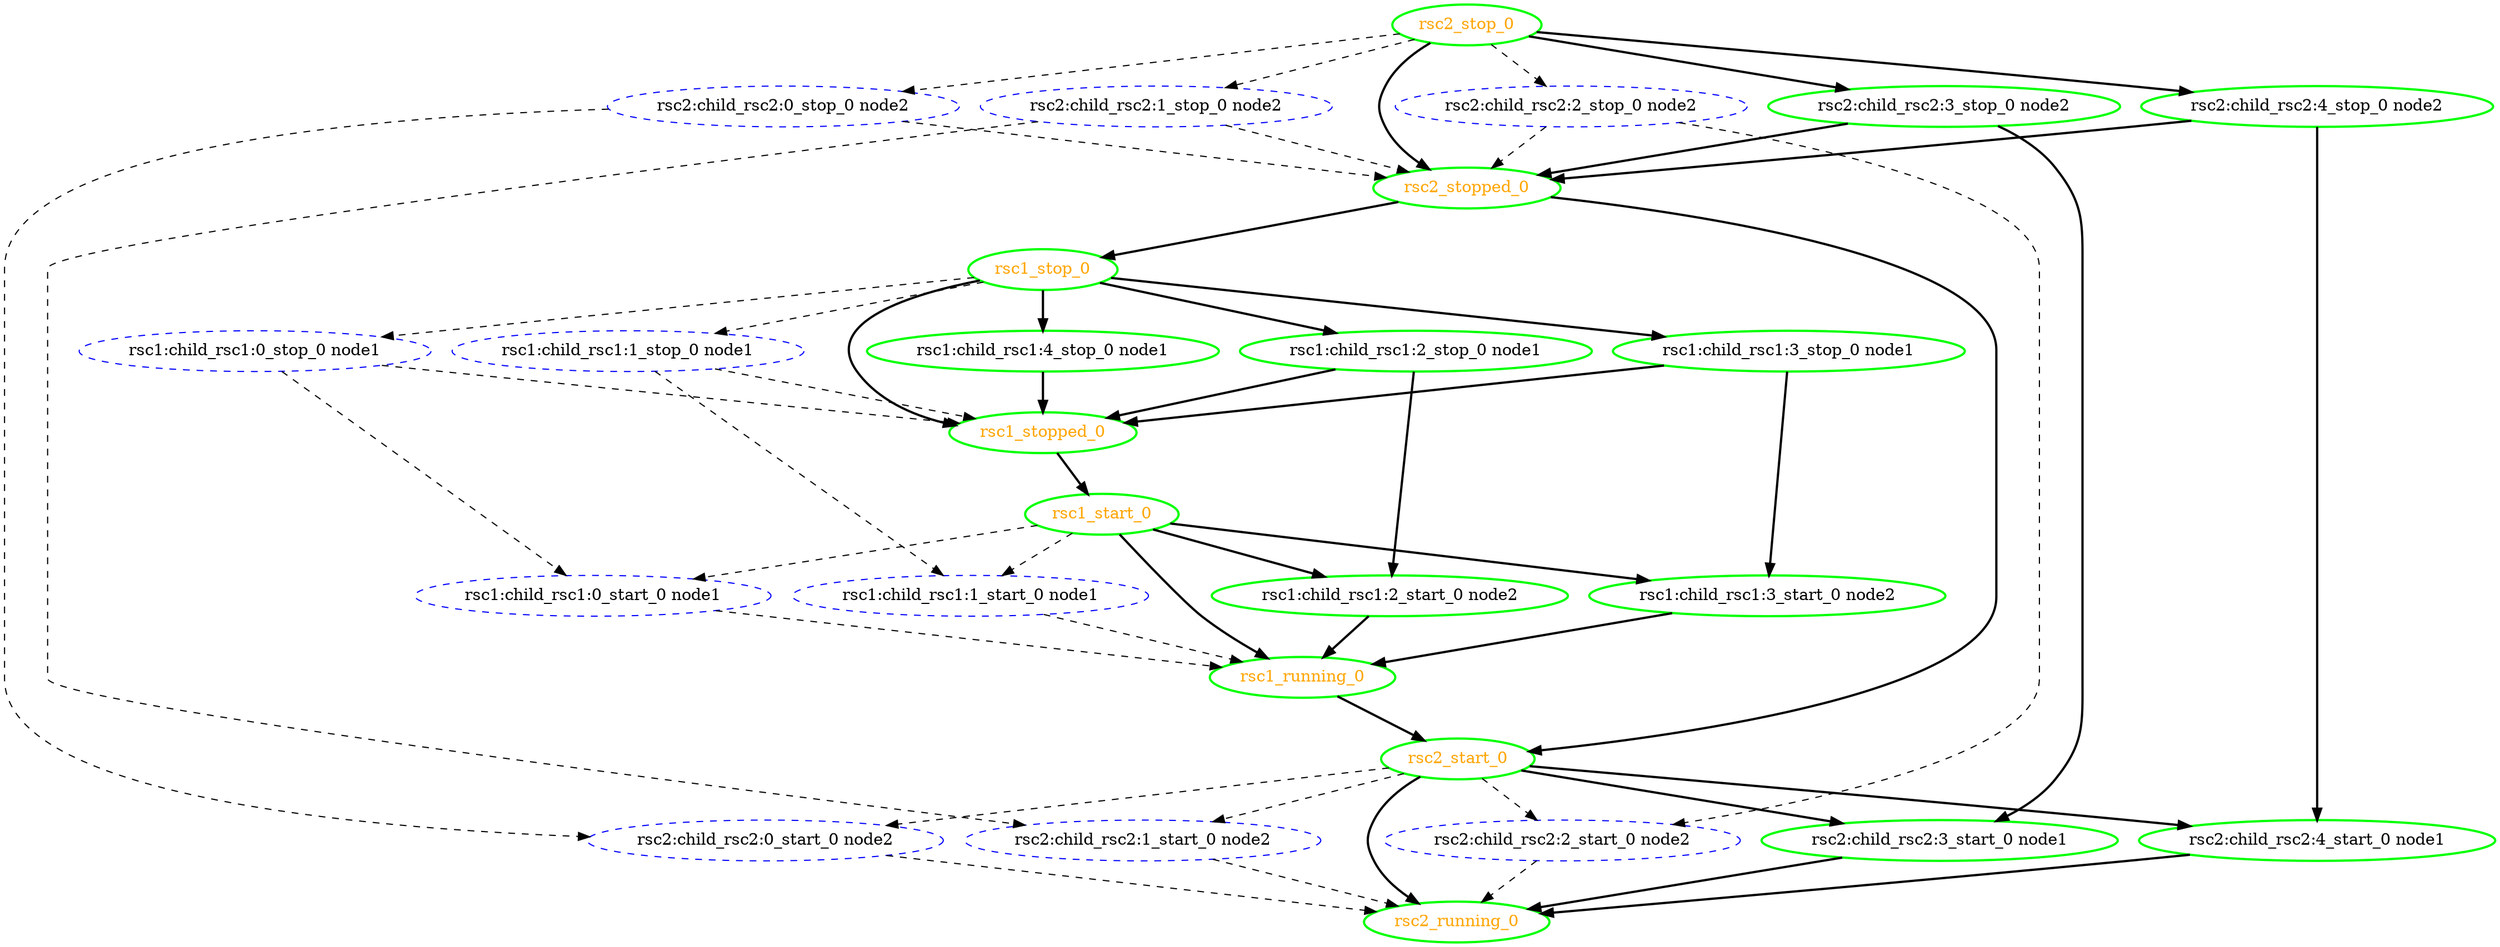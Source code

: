 digraph "g" {
	size = "30,30"
"rsc1:child_rsc1:0_stop_0 node1" [ style="dashed" color="blue" fontcolor="black" ]
"rsc1:child_rsc1:0_start_0 node1" [ style="dashed" color="blue" fontcolor="black" ]
"rsc1:child_rsc1:1_stop_0 node1" [ style="dashed" color="blue" fontcolor="black" ]
"rsc1:child_rsc1:1_start_0 node1" [ style="dashed" color="blue" fontcolor="black" ]
"rsc1:child_rsc1:2_stop_0 node1" [ style=bold color="green" fontcolor="black" ]
"rsc1:child_rsc1:2_start_0 node2" [ style=bold color="green" fontcolor="black" ]
"rsc1:child_rsc1:3_stop_0 node1" [ style=bold color="green" fontcolor="black" ]
"rsc1:child_rsc1:3_start_0 node2" [ style=bold color="green" fontcolor="black" ]
"rsc1:child_rsc1:4_stop_0 node1" [ style=bold color="green" fontcolor="black" ]
"rsc1_start_0" [ style=bold color="green" fontcolor="orange" ]
"rsc1_running_0" [ style=bold color="green" fontcolor="orange" ]
"rsc1_stop_0" [ style=bold color="green" fontcolor="orange" ]
"rsc1_stopped_0" [ style=bold color="green" fontcolor="orange" ]
"rsc2:child_rsc2:0_stop_0 node2" [ style="dashed" color="blue" fontcolor="black" ]
"rsc2:child_rsc2:0_start_0 node2" [ style="dashed" color="blue" fontcolor="black" ]
"rsc2:child_rsc2:1_stop_0 node2" [ style="dashed" color="blue" fontcolor="black" ]
"rsc2:child_rsc2:1_start_0 node2" [ style="dashed" color="blue" fontcolor="black" ]
"rsc2:child_rsc2:2_stop_0 node2" [ style="dashed" color="blue" fontcolor="black" ]
"rsc2:child_rsc2:2_start_0 node2" [ style="dashed" color="blue" fontcolor="black" ]
"rsc2:child_rsc2:3_stop_0 node2" [ style=bold color="green" fontcolor="black" ]
"rsc2:child_rsc2:3_start_0 node1" [ style=bold color="green" fontcolor="black" ]
"rsc2:child_rsc2:4_stop_0 node2" [ style=bold color="green" fontcolor="black" ]
"rsc2:child_rsc2:4_start_0 node1" [ style=bold color="green" fontcolor="black" ]
"rsc2_start_0" [ style=bold color="green" fontcolor="orange" ]
"rsc2_running_0" [ style=bold color="green" fontcolor="orange" ]
"rsc2_stop_0" [ style=bold color="green" fontcolor="orange" ]
"rsc2_stopped_0" [ style=bold color="green" fontcolor="orange" ]
"rsc1_stop_0" -> "rsc1:child_rsc1:0_stop_0 node1" [ style = dashed]
"rsc1:child_rsc1:0_stop_0 node1" -> "rsc1:child_rsc1:0_start_0 node1" [ style = dashed]
"rsc1_start_0" -> "rsc1:child_rsc1:0_start_0 node1" [ style = dashed]
"rsc1_stop_0" -> "rsc1:child_rsc1:1_stop_0 node1" [ style = dashed]
"rsc1:child_rsc1:1_stop_0 node1" -> "rsc1:child_rsc1:1_start_0 node1" [ style = dashed]
"rsc1_start_0" -> "rsc1:child_rsc1:1_start_0 node1" [ style = dashed]
"rsc1_stop_0" -> "rsc1:child_rsc1:2_stop_0 node1" [ style = bold]
"rsc1:child_rsc1:2_stop_0 node1" -> "rsc1:child_rsc1:2_start_0 node2" [ style = bold]
"rsc1_start_0" -> "rsc1:child_rsc1:2_start_0 node2" [ style = bold]
"rsc1_stop_0" -> "rsc1:child_rsc1:3_stop_0 node1" [ style = bold]
"rsc1:child_rsc1:3_stop_0 node1" -> "rsc1:child_rsc1:3_start_0 node2" [ style = bold]
"rsc1_start_0" -> "rsc1:child_rsc1:3_start_0 node2" [ style = bold]
"rsc1_stop_0" -> "rsc1:child_rsc1:4_stop_0 node1" [ style = bold]
"rsc1_stopped_0" -> "rsc1_start_0" [ style = bold]
"rsc1:child_rsc1:0_start_0 node1" -> "rsc1_running_0" [ style = dashed]
"rsc1:child_rsc1:1_start_0 node1" -> "rsc1_running_0" [ style = dashed]
"rsc1:child_rsc1:2_start_0 node2" -> "rsc1_running_0" [ style = bold]
"rsc1:child_rsc1:3_start_0 node2" -> "rsc1_running_0" [ style = bold]
"rsc1_start_0" -> "rsc1_running_0" [ style = bold]
"rsc2_stopped_0" -> "rsc1_stop_0" [ style = bold]
"rsc1:child_rsc1:0_stop_0 node1" -> "rsc1_stopped_0" [ style = dashed]
"rsc1:child_rsc1:1_stop_0 node1" -> "rsc1_stopped_0" [ style = dashed]
"rsc1:child_rsc1:2_stop_0 node1" -> "rsc1_stopped_0" [ style = bold]
"rsc1:child_rsc1:3_stop_0 node1" -> "rsc1_stopped_0" [ style = bold]
"rsc1:child_rsc1:4_stop_0 node1" -> "rsc1_stopped_0" [ style = bold]
"rsc1_stop_0" -> "rsc1_stopped_0" [ style = bold]
"rsc2_stop_0" -> "rsc2:child_rsc2:0_stop_0 node2" [ style = dashed]
"rsc2:child_rsc2:0_stop_0 node2" -> "rsc2:child_rsc2:0_start_0 node2" [ style = dashed]
"rsc2_start_0" -> "rsc2:child_rsc2:0_start_0 node2" [ style = dashed]
"rsc2_stop_0" -> "rsc2:child_rsc2:1_stop_0 node2" [ style = dashed]
"rsc2:child_rsc2:1_stop_0 node2" -> "rsc2:child_rsc2:1_start_0 node2" [ style = dashed]
"rsc2_start_0" -> "rsc2:child_rsc2:1_start_0 node2" [ style = dashed]
"rsc2_stop_0" -> "rsc2:child_rsc2:2_stop_0 node2" [ style = dashed]
"rsc2:child_rsc2:2_stop_0 node2" -> "rsc2:child_rsc2:2_start_0 node2" [ style = dashed]
"rsc2_start_0" -> "rsc2:child_rsc2:2_start_0 node2" [ style = dashed]
"rsc2_stop_0" -> "rsc2:child_rsc2:3_stop_0 node2" [ style = bold]
"rsc2:child_rsc2:3_stop_0 node2" -> "rsc2:child_rsc2:3_start_0 node1" [ style = bold]
"rsc2_start_0" -> "rsc2:child_rsc2:3_start_0 node1" [ style = bold]
"rsc2_stop_0" -> "rsc2:child_rsc2:4_stop_0 node2" [ style = bold]
"rsc2:child_rsc2:4_stop_0 node2" -> "rsc2:child_rsc2:4_start_0 node1" [ style = bold]
"rsc2_start_0" -> "rsc2:child_rsc2:4_start_0 node1" [ style = bold]
"rsc1_running_0" -> "rsc2_start_0" [ style = bold]
"rsc2_stopped_0" -> "rsc2_start_0" [ style = bold]
"rsc2:child_rsc2:0_start_0 node2" -> "rsc2_running_0" [ style = dashed]
"rsc2:child_rsc2:1_start_0 node2" -> "rsc2_running_0" [ style = dashed]
"rsc2:child_rsc2:2_start_0 node2" -> "rsc2_running_0" [ style = dashed]
"rsc2:child_rsc2:3_start_0 node1" -> "rsc2_running_0" [ style = bold]
"rsc2:child_rsc2:4_start_0 node1" -> "rsc2_running_0" [ style = bold]
"rsc2_start_0" -> "rsc2_running_0" [ style = bold]
"rsc2:child_rsc2:0_stop_0 node2" -> "rsc2_stopped_0" [ style = dashed]
"rsc2:child_rsc2:1_stop_0 node2" -> "rsc2_stopped_0" [ style = dashed]
"rsc2:child_rsc2:2_stop_0 node2" -> "rsc2_stopped_0" [ style = dashed]
"rsc2:child_rsc2:3_stop_0 node2" -> "rsc2_stopped_0" [ style = bold]
"rsc2:child_rsc2:4_stop_0 node2" -> "rsc2_stopped_0" [ style = bold]
"rsc2_stop_0" -> "rsc2_stopped_0" [ style = bold]
}
